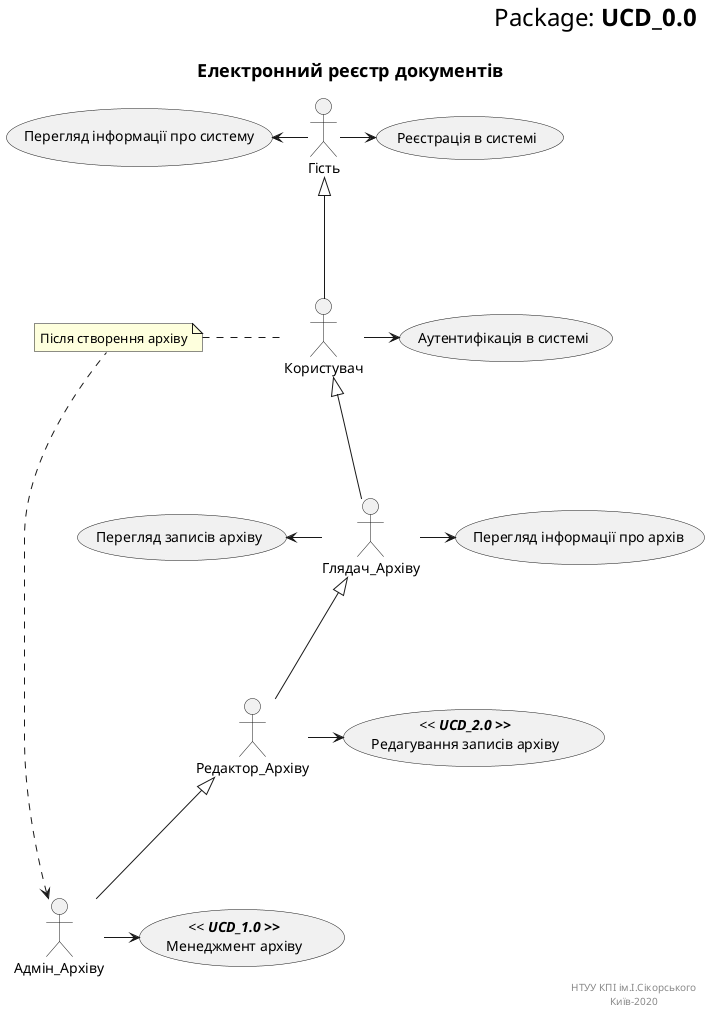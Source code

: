 @startuml
right header
<font size=24 color=black>Package: <b>UCD_0.0

end header

title
<font size=18 color=black> Електронний реєстр документів
end title


actor Гість as Guest
actor Користувач as User
actor Адмін_Архіву as Admin
actor Редактор_Архіву as Editor
actor Глядач_Архіву as Viewer

usecase "Перегляд інформації про систему" as UC_00
usecase "Реєстрація в системі" as UC_01
usecase "Аутентифікація в системі" as UC_02
usecase "Перегляд інформації про архів" as UC_03
usecase "Перегляд записів архіву" as UC_04
usecase "Редагування записів архіву" as UC_05 << <b>UCD_2.0 >>
usecase "Менеджмент архіву" as UC_06 << <b>UCD_1.0 >>


note "Після створення архіву" as NT_00

User  -up--|> Guest
Viewer  -up--|> User
Editor  -up--|> Viewer
Admin  -up--|> Editor


Guest -left--> UC_00
Guest -right--> UC_01
User -right--> UC_02
Viewer -right-> UC_03
Viewer -left-> UC_04
Editor -right--> UC_05
Admin -r--> UC_06


User .left.. NT_00
Admin <.. NT_00



right footer
НТУУ КПІ ім.І.Сікорського
Київ-2020
end footer
@enduml
